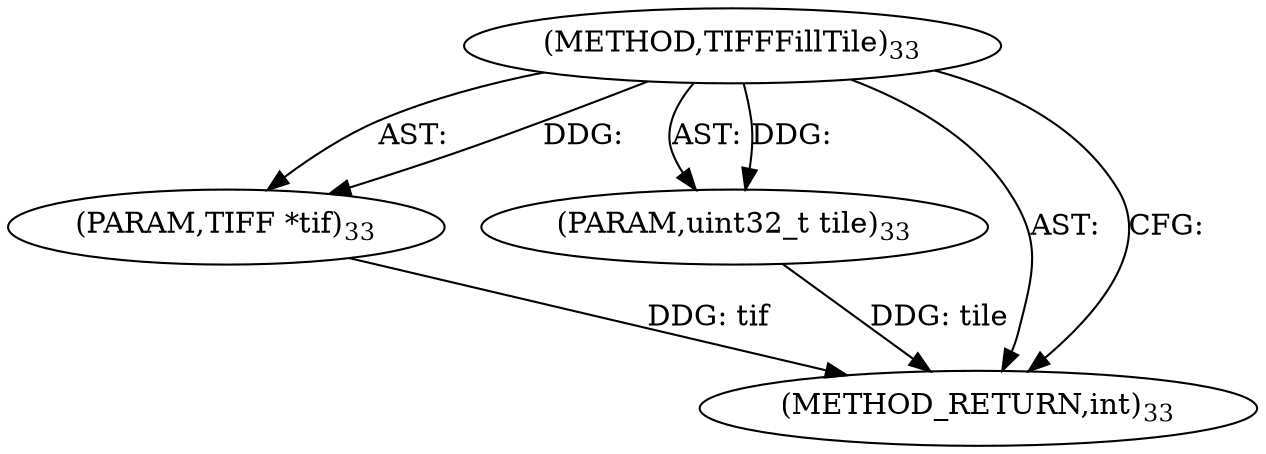 digraph "TIFFFillTile" {  
"73941" [label = <(METHOD,TIFFFillTile)<SUB>33</SUB>> ]
"73942" [label = <(PARAM,TIFF *tif)<SUB>33</SUB>> ]
"73943" [label = <(PARAM,uint32_t tile)<SUB>33</SUB>> ]
"73944" [label = <(METHOD_RETURN,int)<SUB>33</SUB>> ]
  "73941" -> "73942"  [ label = "AST: "] 
  "73941" -> "73943"  [ label = "AST: "] 
  "73941" -> "73944"  [ label = "AST: "] 
  "73941" -> "73944"  [ label = "CFG: "] 
  "73942" -> "73944"  [ label = "DDG: tif"] 
  "73943" -> "73944"  [ label = "DDG: tile"] 
  "73941" -> "73942"  [ label = "DDG: "] 
  "73941" -> "73943"  [ label = "DDG: "] 
}
